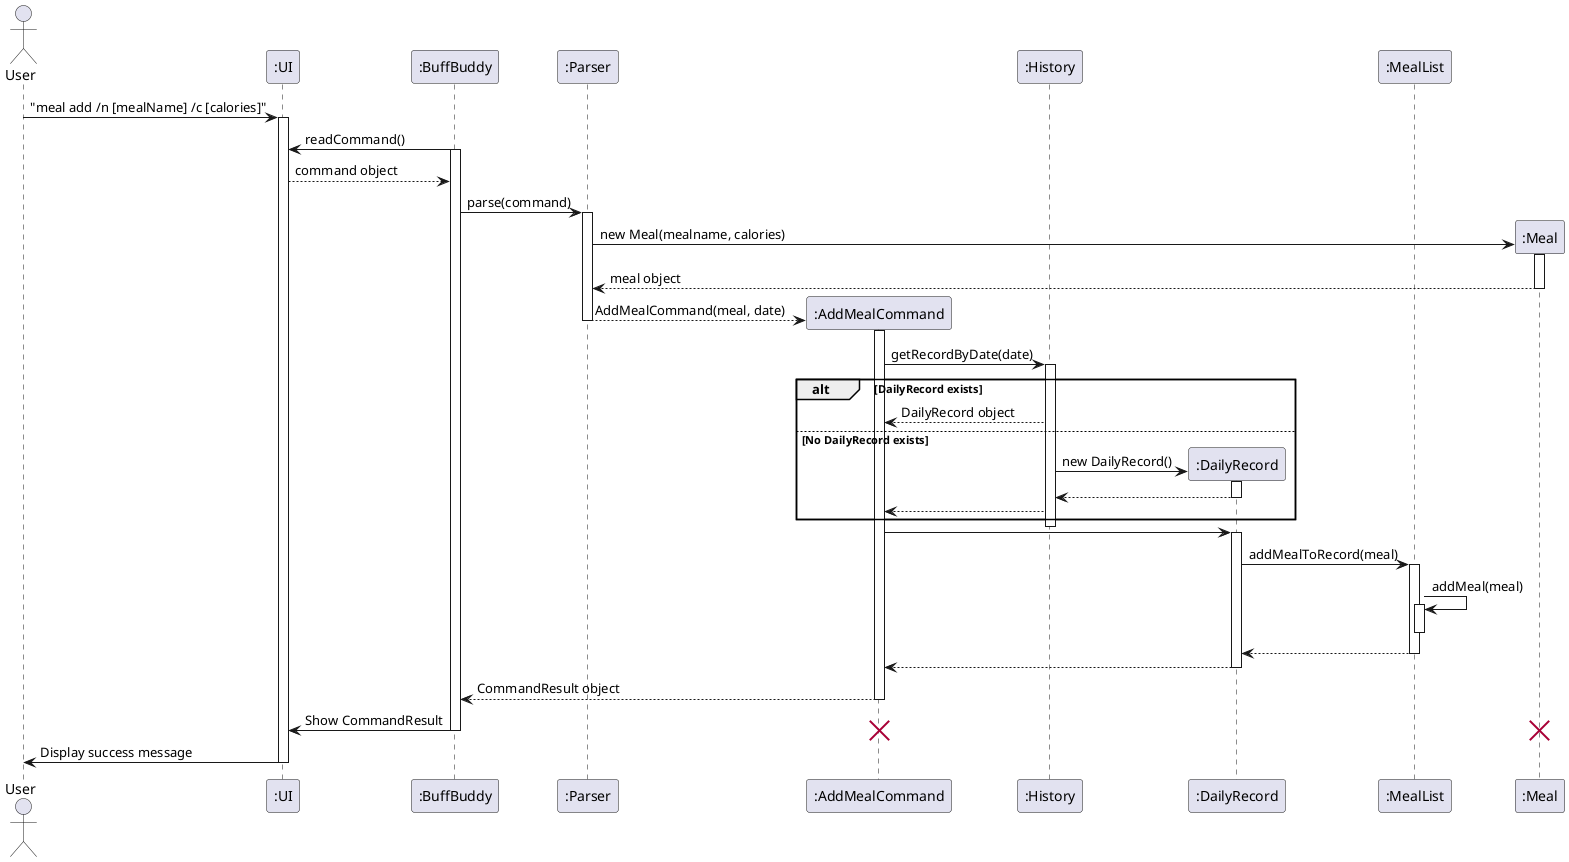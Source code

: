 @startuml
actor User
participant ":UI" as UI
participant ":BuffBuddy" as BB
participant ":Parser" as Parser
participant ":AddMealCommand" as AddCmd
participant ":History" as History
participant ":DailyRecord" as DailyRec
participant ":MealList" as MealList
participant ":Meal" as Meal

User -> UI: "meal add /n [mealName] /c [calories]"
activate UI
BB -> UI: readCommand()
activate BB
UI --> BB: command object
BB -> Parser: parse(command)
activate Parser

create Meal
Parser -> Meal: new Meal(mealname, calories)
activate Meal
Meal --> Parser: meal object
deactivate Meal

create AddCmd
Parser --> AddCmd: AddMealCommand(meal, date)
deactivate Parser
activate AddCmd

AddCmd -> History: getRecordByDate(date)
activate History

alt DailyRecord exists
  History --> AddCmd: DailyRecord object
else No DailyRecord exists
create DailyRec
  History -> DailyRec: new DailyRecord()
  activate DailyRec
  DailyRec --> History
  deactivate DailyRec
  History --> AddCmd
end
deactivate History

AddCmd -> DailyRec:
activate DailyRec

DailyRec -> MealList: addMealToRecord(meal)
activate MealList
MealList -> MealList: addMeal(meal)
activate MealList

deactivate MealList
MealList --> DailyRec
deactivate MealList


DailyRec --> AddCmd
deactivate DailyRec

AddCmd --> BB: CommandResult object
deactivate AddCmd

BB -> UI: Show CommandResult
deactivate BB
destroy AddCmd
destroy Meal

UI -> User: Display success message
deactivate UI
@enduml
